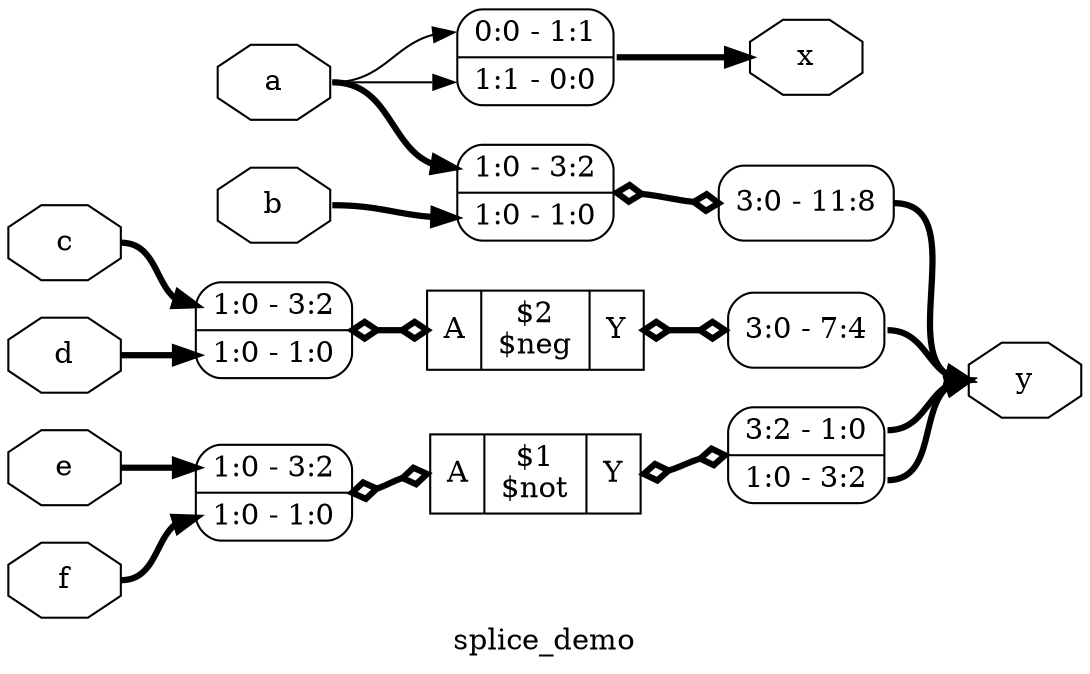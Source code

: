 digraph "splice_demo" {
label="splice_demo";
rankdir="LR";
remincross=true;
n1 [ shape=octagon, label="a", color="black", fontcolor="black"];
n2 [ shape=octagon, label="b", color="black", fontcolor="black"];
n3 [ shape=octagon, label="c", color="black", fontcolor="black"];
n4 [ shape=octagon, label="d", color="black", fontcolor="black"];
n5 [ shape=octagon, label="e", color="black", fontcolor="black"];
n6 [ shape=octagon, label="f", color="black", fontcolor="black"];
n7 [ shape=octagon, label="x", color="black", fontcolor="black"];
n8 [ shape=octagon, label="y", color="black", fontcolor="black"];
c11 [ shape=record, label="{{<p9> A}|$2\n$neg|{<p10> Y}}",  ];
x0 [ shape=record, style=rounded, label="<s1> 1:0 - 3:2 |<s0> 1:0 - 1:0 ", color="black", fontcolor="black" ];
x0:e -> c11:p9:w [arrowhead=odiamond, arrowtail=odiamond, dir=both, color="black", fontcolor="black", style="setlinewidth(3)", label=""];
x1 [ shape=record, style=rounded, label="<s0> 3:0 - 7:4 ", color="black", fontcolor="black" ];
c11:p10:e -> x1:w [arrowhead=odiamond, arrowtail=odiamond, dir=both, color="black", fontcolor="black", style="setlinewidth(3)", label=""];
c12 [ shape=record, label="{{<p9> A}|$1\n$not|{<p10> Y}}",  ];
x2 [ shape=record, style=rounded, label="<s1> 1:0 - 3:2 |<s0> 1:0 - 1:0 ", color="black", fontcolor="black" ];
x2:e -> c12:p9:w [arrowhead=odiamond, arrowtail=odiamond, dir=both, color="black", fontcolor="black", style="setlinewidth(3)", label=""];
x3 [ shape=record, style=rounded, label="<s1> 3:2 - 1:0 |<s0> 1:0 - 3:2 ", color="black", fontcolor="black" ];
c12:p10:e -> x3:w [arrowhead=odiamond, arrowtail=odiamond, dir=both, color="black", fontcolor="black", style="setlinewidth(3)", label=""];
x4 [ shape=record, style=rounded, label="<s1> 0:0 - 1:1 |<s0> 1:1 - 0:0 ", color="black", fontcolor="black" ];
x5 [ shape=record, style=rounded, label="<s1> 1:0 - 3:2 |<s0> 1:0 - 1:0 ", color="black", fontcolor="black" ];
x6 [ shape=record, style=rounded, label="<s0> 3:0 - 11:8 ", color="black", fontcolor="black" ];
x5:e -> x6:w [arrowhead=odiamond, arrowtail=odiamond, dir=both, color="black", fontcolor="black", style="setlinewidth(3)", label=""];
n1:e -> x4:s0:w [color="black", fontcolor="black", label=""];
n1:e -> x4:s1:w [color="black", fontcolor="black", label=""];
n1:e -> x5:s1:w [color="black", fontcolor="black", style="setlinewidth(3)", label=""];
n2:e -> x5:s0:w [color="black", fontcolor="black", style="setlinewidth(3)", label=""];
n3:e -> x0:s1:w [color="black", fontcolor="black", style="setlinewidth(3)", label=""];
n4:e -> x0:s0:w [color="black", fontcolor="black", style="setlinewidth(3)", label=""];
n5:e -> x2:s1:w [color="black", fontcolor="black", style="setlinewidth(3)", label=""];
n6:e -> x2:s0:w [color="black", fontcolor="black", style="setlinewidth(3)", label=""];
x4:e -> n7:w [color="black", fontcolor="black", style="setlinewidth(3)", label=""];
x1:s0:e -> n8:w [color="black", fontcolor="black", style="setlinewidth(3)", label=""];
x3:s0:e -> n8:w [color="black", fontcolor="black", style="setlinewidth(3)", label=""];
x3:s1:e -> n8:w [color="black", fontcolor="black", style="setlinewidth(3)", label=""];
x6:s0:e -> n8:w [color="black", fontcolor="black", style="setlinewidth(3)", label=""];
}
